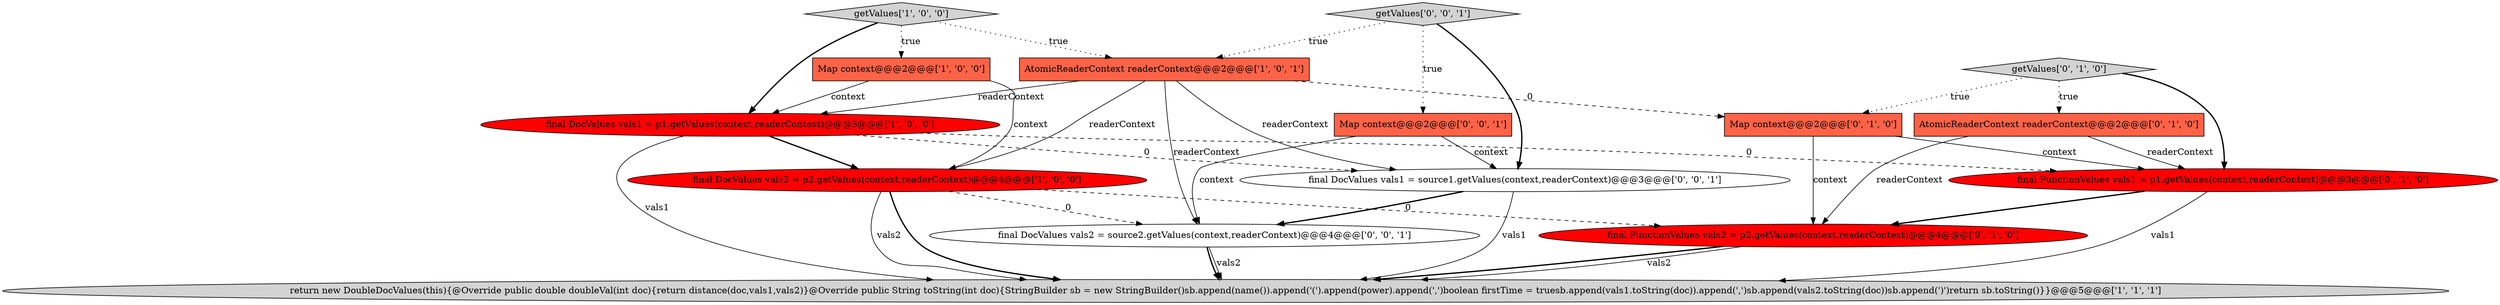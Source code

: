 digraph {
5 [style = filled, label = "final DocValues vals2 = p2.getValues(context,readerContext)@@@4@@@['1', '0', '0']", fillcolor = red, shape = ellipse image = "AAA1AAABBB1BBB"];
0 [style = filled, label = "Map context@@@2@@@['1', '0', '0']", fillcolor = tomato, shape = box image = "AAA0AAABBB1BBB"];
2 [style = filled, label = "final DocValues vals1 = p1.getValues(context,readerContext)@@@3@@@['1', '0', '0']", fillcolor = red, shape = ellipse image = "AAA1AAABBB1BBB"];
1 [style = filled, label = "getValues['1', '0', '0']", fillcolor = lightgray, shape = diamond image = "AAA0AAABBB1BBB"];
12 [style = filled, label = "getValues['0', '0', '1']", fillcolor = lightgray, shape = diamond image = "AAA0AAABBB3BBB"];
4 [style = filled, label = "AtomicReaderContext readerContext@@@2@@@['1', '0', '1']", fillcolor = tomato, shape = box image = "AAA0AAABBB1BBB"];
14 [style = filled, label = "final DocValues vals1 = source1.getValues(context,readerContext)@@@3@@@['0', '0', '1']", fillcolor = white, shape = ellipse image = "AAA0AAABBB3BBB"];
7 [style = filled, label = "Map context@@@2@@@['0', '1', '0']", fillcolor = tomato, shape = box image = "AAA1AAABBB2BBB"];
6 [style = filled, label = "AtomicReaderContext readerContext@@@2@@@['0', '1', '0']", fillcolor = tomato, shape = box image = "AAA0AAABBB2BBB"];
9 [style = filled, label = "final FunctionValues vals1 = p1.getValues(context,readerContext)@@@3@@@['0', '1', '0']", fillcolor = red, shape = ellipse image = "AAA1AAABBB2BBB"];
13 [style = filled, label = "final DocValues vals2 = source2.getValues(context,readerContext)@@@4@@@['0', '0', '1']", fillcolor = white, shape = ellipse image = "AAA0AAABBB3BBB"];
11 [style = filled, label = "Map context@@@2@@@['0', '0', '1']", fillcolor = tomato, shape = box image = "AAA0AAABBB3BBB"];
10 [style = filled, label = "getValues['0', '1', '0']", fillcolor = lightgray, shape = diamond image = "AAA0AAABBB2BBB"];
8 [style = filled, label = "final FunctionValues vals2 = p2.getValues(context,readerContext)@@@4@@@['0', '1', '0']", fillcolor = red, shape = ellipse image = "AAA1AAABBB2BBB"];
3 [style = filled, label = "return new DoubleDocValues(this){@Override public double doubleVal(int doc){return distance(doc,vals1,vals2)}@Override public String toString(int doc){StringBuilder sb = new StringBuilder()sb.append(name()).append('(').append(power).append(',')boolean firstTime = truesb.append(vals1.toString(doc)).append(',')sb.append(vals2.toString(doc))sb.append(')')return sb.toString()}}@@@5@@@['1', '1', '1']", fillcolor = lightgray, shape = ellipse image = "AAA0AAABBB1BBB"];
5->13 [style = dashed, label="0"];
5->3 [style = bold, label=""];
4->2 [style = solid, label="readerContext"];
4->14 [style = solid, label="readerContext"];
2->3 [style = solid, label="vals1"];
10->6 [style = dotted, label="true"];
4->5 [style = solid, label="readerContext"];
0->5 [style = solid, label="context"];
7->9 [style = solid, label="context"];
7->8 [style = solid, label="context"];
8->3 [style = bold, label=""];
8->3 [style = solid, label="vals2"];
11->13 [style = solid, label="context"];
13->3 [style = solid, label="vals2"];
1->4 [style = dotted, label="true"];
9->8 [style = bold, label=""];
0->2 [style = solid, label="context"];
5->3 [style = solid, label="vals2"];
12->11 [style = dotted, label="true"];
11->14 [style = solid, label="context"];
6->9 [style = solid, label="readerContext"];
6->8 [style = solid, label="readerContext"];
13->3 [style = bold, label=""];
2->14 [style = dashed, label="0"];
2->9 [style = dashed, label="0"];
4->7 [style = dashed, label="0"];
12->14 [style = bold, label=""];
5->8 [style = dashed, label="0"];
4->13 [style = solid, label="readerContext"];
1->2 [style = bold, label=""];
10->9 [style = bold, label=""];
1->0 [style = dotted, label="true"];
12->4 [style = dotted, label="true"];
14->13 [style = bold, label=""];
9->3 [style = solid, label="vals1"];
14->3 [style = solid, label="vals1"];
10->7 [style = dotted, label="true"];
2->5 [style = bold, label=""];
}
